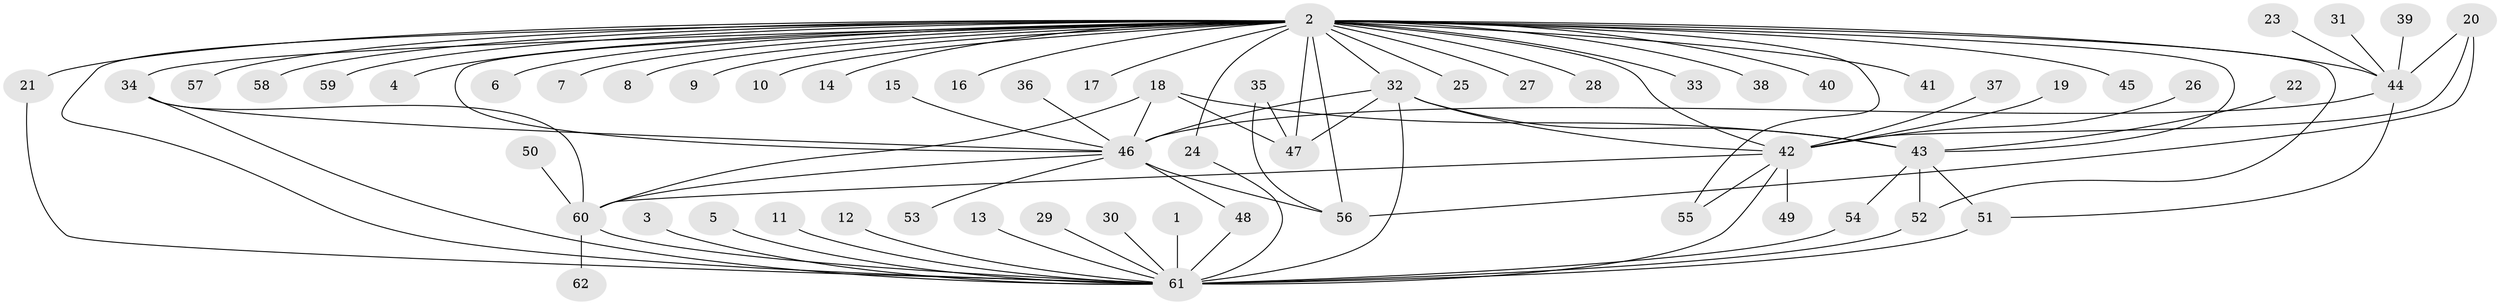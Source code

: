 // original degree distribution, {35: 0.008064516129032258, 11: 0.008064516129032258, 3: 0.11290322580645161, 6: 0.016129032258064516, 7: 0.016129032258064516, 8: 0.024193548387096774, 20: 0.008064516129032258, 2: 0.21774193548387097, 5: 0.024193548387096774, 4: 0.04032258064516129, 1: 0.5, 9: 0.016129032258064516, 13: 0.008064516129032258}
// Generated by graph-tools (version 1.1) at 2025/26/03/09/25 03:26:04]
// undirected, 62 vertices, 89 edges
graph export_dot {
graph [start="1"]
  node [color=gray90,style=filled];
  1;
  2;
  3;
  4;
  5;
  6;
  7;
  8;
  9;
  10;
  11;
  12;
  13;
  14;
  15;
  16;
  17;
  18;
  19;
  20;
  21;
  22;
  23;
  24;
  25;
  26;
  27;
  28;
  29;
  30;
  31;
  32;
  33;
  34;
  35;
  36;
  37;
  38;
  39;
  40;
  41;
  42;
  43;
  44;
  45;
  46;
  47;
  48;
  49;
  50;
  51;
  52;
  53;
  54;
  55;
  56;
  57;
  58;
  59;
  60;
  61;
  62;
  1 -- 61 [weight=2.0];
  2 -- 4 [weight=1.0];
  2 -- 6 [weight=1.0];
  2 -- 7 [weight=1.0];
  2 -- 8 [weight=1.0];
  2 -- 9 [weight=1.0];
  2 -- 10 [weight=1.0];
  2 -- 14 [weight=1.0];
  2 -- 16 [weight=1.0];
  2 -- 17 [weight=1.0];
  2 -- 21 [weight=2.0];
  2 -- 24 [weight=1.0];
  2 -- 25 [weight=1.0];
  2 -- 27 [weight=1.0];
  2 -- 28 [weight=1.0];
  2 -- 32 [weight=1.0];
  2 -- 33 [weight=1.0];
  2 -- 34 [weight=1.0];
  2 -- 38 [weight=1.0];
  2 -- 40 [weight=1.0];
  2 -- 41 [weight=1.0];
  2 -- 42 [weight=1.0];
  2 -- 43 [weight=1.0];
  2 -- 44 [weight=2.0];
  2 -- 45 [weight=1.0];
  2 -- 46 [weight=1.0];
  2 -- 47 [weight=3.0];
  2 -- 52 [weight=1.0];
  2 -- 55 [weight=1.0];
  2 -- 56 [weight=3.0];
  2 -- 57 [weight=1.0];
  2 -- 58 [weight=1.0];
  2 -- 59 [weight=1.0];
  2 -- 61 [weight=1.0];
  3 -- 61 [weight=1.0];
  5 -- 61 [weight=1.0];
  11 -- 61 [weight=1.0];
  12 -- 61 [weight=1.0];
  13 -- 61 [weight=1.0];
  15 -- 46 [weight=1.0];
  18 -- 43 [weight=1.0];
  18 -- 46 [weight=1.0];
  18 -- 47 [weight=1.0];
  18 -- 60 [weight=1.0];
  19 -- 42 [weight=1.0];
  20 -- 42 [weight=1.0];
  20 -- 44 [weight=1.0];
  20 -- 56 [weight=1.0];
  21 -- 61 [weight=1.0];
  22 -- 43 [weight=1.0];
  23 -- 44 [weight=1.0];
  24 -- 61 [weight=1.0];
  26 -- 42 [weight=1.0];
  29 -- 61 [weight=1.0];
  30 -- 61 [weight=1.0];
  31 -- 44 [weight=1.0];
  32 -- 42 [weight=1.0];
  32 -- 43 [weight=1.0];
  32 -- 46 [weight=1.0];
  32 -- 47 [weight=1.0];
  32 -- 61 [weight=2.0];
  34 -- 46 [weight=1.0];
  34 -- 60 [weight=1.0];
  34 -- 61 [weight=1.0];
  35 -- 47 [weight=1.0];
  35 -- 56 [weight=1.0];
  36 -- 46 [weight=1.0];
  37 -- 42 [weight=1.0];
  39 -- 44 [weight=1.0];
  42 -- 49 [weight=1.0];
  42 -- 55 [weight=1.0];
  42 -- 60 [weight=1.0];
  42 -- 61 [weight=3.0];
  43 -- 51 [weight=1.0];
  43 -- 52 [weight=1.0];
  43 -- 54 [weight=1.0];
  44 -- 46 [weight=4.0];
  44 -- 51 [weight=1.0];
  46 -- 48 [weight=1.0];
  46 -- 53 [weight=1.0];
  46 -- 56 [weight=2.0];
  46 -- 60 [weight=1.0];
  48 -- 61 [weight=1.0];
  50 -- 60 [weight=1.0];
  51 -- 61 [weight=1.0];
  52 -- 61 [weight=2.0];
  54 -- 61 [weight=1.0];
  60 -- 61 [weight=1.0];
  60 -- 62 [weight=1.0];
}
